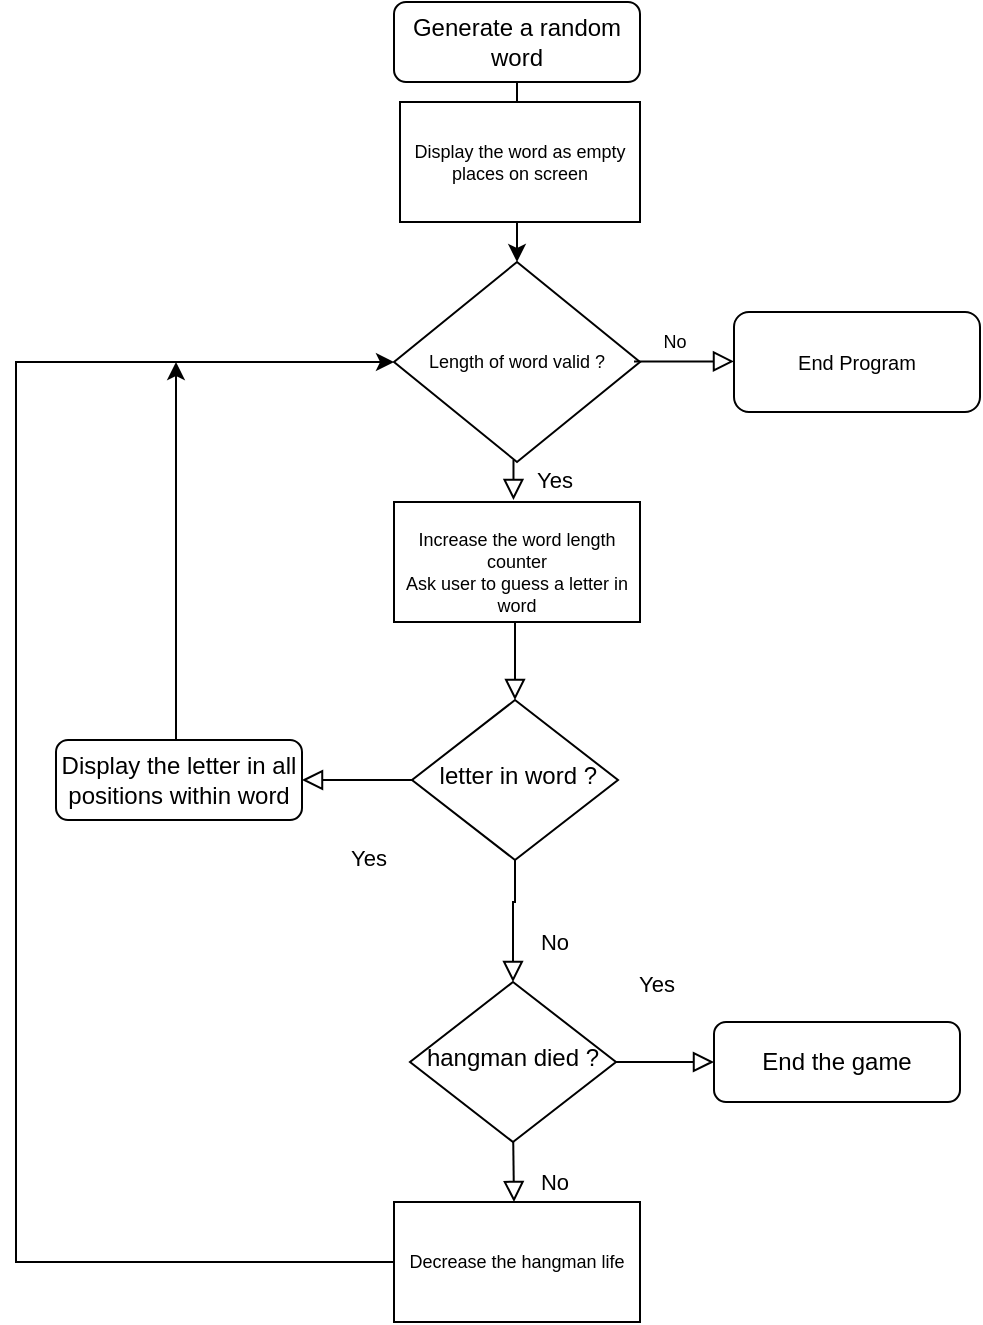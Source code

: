 <mxfile version="20.8.21" type="github">
  <diagram id="C5RBs43oDa-KdzZeNtuy" name="Page-1">
    <mxGraphModel dx="2100" dy="1060" grid="1" gridSize="10" guides="1" tooltips="1" connect="1" arrows="1" fold="1" page="1" pageScale="1" pageWidth="827" pageHeight="1169" math="0" shadow="0">
      <root>
        <mxCell id="WIyWlLk6GJQsqaUBKTNV-0" />
        <mxCell id="WIyWlLk6GJQsqaUBKTNV-1" parent="WIyWlLk6GJQsqaUBKTNV-0" />
        <mxCell id="lLqlU8xGOgZswJPMg9ry-5" value="" style="edgeStyle=orthogonalEdgeStyle;rounded=0;orthogonalLoop=1;jettySize=auto;html=1;" edge="1" parent="WIyWlLk6GJQsqaUBKTNV-1" source="WIyWlLk6GJQsqaUBKTNV-3">
          <mxGeometry relative="1" as="geometry">
            <mxPoint x="300.556" y="90" as="targetPoint" />
          </mxGeometry>
        </mxCell>
        <mxCell id="WIyWlLk6GJQsqaUBKTNV-3" value="Generate a random word" style="rounded=1;whiteSpace=wrap;html=1;fontSize=12;glass=0;strokeWidth=1;shadow=0;" parent="WIyWlLk6GJQsqaUBKTNV-1" vertex="1">
          <mxGeometry x="239" y="30" width="123" height="40" as="geometry" />
        </mxCell>
        <mxCell id="WIyWlLk6GJQsqaUBKTNV-8" value="No" style="rounded=0;html=1;jettySize=auto;orthogonalLoop=1;fontSize=11;endArrow=block;endFill=0;endSize=8;strokeWidth=1;shadow=0;labelBackgroundColor=none;edgeStyle=orthogonalEdgeStyle;entryX=0.5;entryY=0;entryDx=0;entryDy=0;" parent="WIyWlLk6GJQsqaUBKTNV-1" source="WIyWlLk6GJQsqaUBKTNV-10" target="lLqlU8xGOgZswJPMg9ry-21" edge="1">
          <mxGeometry x="0.333" y="20" relative="1" as="geometry">
            <mxPoint as="offset" />
            <mxPoint x="299" y="519" as="targetPoint" />
            <Array as="points">
              <mxPoint x="300" y="480" />
              <mxPoint x="299" y="480" />
            </Array>
          </mxGeometry>
        </mxCell>
        <mxCell id="WIyWlLk6GJQsqaUBKTNV-9" value="Yes" style="edgeStyle=orthogonalEdgeStyle;rounded=0;html=1;jettySize=auto;orthogonalLoop=1;fontSize=11;endArrow=block;endFill=0;endSize=8;strokeWidth=1;shadow=0;labelBackgroundColor=none;" parent="WIyWlLk6GJQsqaUBKTNV-1" source="WIyWlLk6GJQsqaUBKTNV-10" target="WIyWlLk6GJQsqaUBKTNV-12" edge="1">
          <mxGeometry x="-0.2" y="39" relative="1" as="geometry">
            <mxPoint as="offset" />
          </mxGeometry>
        </mxCell>
        <mxCell id="WIyWlLk6GJQsqaUBKTNV-10" value="&amp;nbsp;letter in word ?" style="rhombus;whiteSpace=wrap;html=1;shadow=0;fontFamily=Helvetica;fontSize=12;align=center;strokeWidth=1;spacing=6;spacingTop=-4;" parent="WIyWlLk6GJQsqaUBKTNV-1" vertex="1">
          <mxGeometry x="248" y="379" width="103" height="80" as="geometry" />
        </mxCell>
        <mxCell id="WIyWlLk6GJQsqaUBKTNV-12" value="Display the letter in all positions within word" style="rounded=1;whiteSpace=wrap;html=1;fontSize=12;glass=0;strokeWidth=1;shadow=0;" parent="WIyWlLk6GJQsqaUBKTNV-1" vertex="1">
          <mxGeometry x="70" y="399" width="123" height="40" as="geometry" />
        </mxCell>
        <mxCell id="lLqlU8xGOgZswJPMg9ry-4" value="" style="endArrow=classic;html=1;rounded=0;startArrow=none;" edge="1" parent="WIyWlLk6GJQsqaUBKTNV-1">
          <mxGeometry width="50" height="50" relative="1" as="geometry">
            <mxPoint x="298.5" y="140" as="sourcePoint" />
            <mxPoint x="298.5" y="140" as="targetPoint" />
          </mxGeometry>
        </mxCell>
        <mxCell id="lLqlU8xGOgZswJPMg9ry-6" value="" style="endArrow=none;html=1;rounded=0;" edge="1" parent="WIyWlLk6GJQsqaUBKTNV-1">
          <mxGeometry width="50" height="50" relative="1" as="geometry">
            <mxPoint x="298.5" y="80" as="sourcePoint" />
            <mxPoint x="299.071" y="90" as="targetPoint" />
          </mxGeometry>
        </mxCell>
        <mxCell id="lLqlU8xGOgZswJPMg9ry-8" value="Length of word valid ?" style="rhombus;whiteSpace=wrap;html=1;fontSize=9;" vertex="1" parent="WIyWlLk6GJQsqaUBKTNV-1">
          <mxGeometry x="239" y="160" width="123" height="100" as="geometry" />
        </mxCell>
        <mxCell id="lLqlU8xGOgZswJPMg9ry-11" value="" style="endArrow=classic;html=1;rounded=0;exitX=0.5;exitY=1;exitDx=0;exitDy=0;entryX=0.5;entryY=0;entryDx=0;entryDy=0;" edge="1" parent="WIyWlLk6GJQsqaUBKTNV-1" target="lLqlU8xGOgZswJPMg9ry-8">
          <mxGeometry width="50" height="50" relative="1" as="geometry">
            <mxPoint x="300.5" y="140" as="sourcePoint" />
            <mxPoint x="319" y="140" as="targetPoint" />
          </mxGeometry>
        </mxCell>
        <mxCell id="lLqlU8xGOgZswJPMg9ry-13" value="End Program" style="rounded=1;whiteSpace=wrap;html=1;fontSize=10;" vertex="1" parent="WIyWlLk6GJQsqaUBKTNV-1">
          <mxGeometry x="409" y="185" width="123" height="50" as="geometry" />
        </mxCell>
        <mxCell id="lLqlU8xGOgZswJPMg9ry-15" value="No" style="edgeStyle=orthogonalEdgeStyle;rounded=0;html=1;jettySize=auto;orthogonalLoop=1;fontSize=9;endArrow=block;endFill=0;endSize=8;strokeWidth=1;shadow=0;labelBackgroundColor=none;" edge="1" parent="WIyWlLk6GJQsqaUBKTNV-1">
          <mxGeometry x="-0.2" y="10" relative="1" as="geometry">
            <mxPoint as="offset" />
            <mxPoint x="359" y="209.74" as="sourcePoint" />
            <mxPoint x="409" y="209.74" as="targetPoint" />
          </mxGeometry>
        </mxCell>
        <mxCell id="lLqlU8xGOgZswJPMg9ry-16" value="Yes" style="rounded=0;html=1;jettySize=auto;orthogonalLoop=1;fontSize=11;endArrow=block;endFill=0;endSize=8;strokeWidth=1;shadow=0;labelBackgroundColor=none;edgeStyle=orthogonalEdgeStyle;" edge="1" parent="WIyWlLk6GJQsqaUBKTNV-1">
          <mxGeometry y="20" relative="1" as="geometry">
            <mxPoint as="offset" />
            <mxPoint x="298.74" y="259" as="sourcePoint" />
            <mxPoint x="298.74" y="279" as="targetPoint" />
          </mxGeometry>
        </mxCell>
        <mxCell id="lLqlU8xGOgZswJPMg9ry-17" value="&lt;br&gt;Increase the word length counter&lt;br&gt;Ask user to guess a letter in word" style="rounded=0;whiteSpace=wrap;html=1;fontSize=9;" vertex="1" parent="WIyWlLk6GJQsqaUBKTNV-1">
          <mxGeometry x="239" y="280" width="123" height="60" as="geometry" />
        </mxCell>
        <mxCell id="lLqlU8xGOgZswJPMg9ry-18" value="" style="edgeStyle=orthogonalEdgeStyle;rounded=0;html=1;jettySize=auto;orthogonalLoop=1;fontSize=11;endArrow=block;endFill=0;endSize=8;strokeWidth=1;shadow=0;labelBackgroundColor=none;exitX=0.5;exitY=1;exitDx=0;exitDy=0;entryX=0.5;entryY=0;entryDx=0;entryDy=0;" edge="1" parent="WIyWlLk6GJQsqaUBKTNV-1" source="lLqlU8xGOgZswJPMg9ry-17" target="WIyWlLk6GJQsqaUBKTNV-10">
          <mxGeometry x="-0.2" y="39" relative="1" as="geometry">
            <mxPoint as="offset" />
            <mxPoint x="274" y="370" as="sourcePoint" />
            <mxPoint x="324" y="370" as="targetPoint" />
          </mxGeometry>
        </mxCell>
        <mxCell id="lLqlU8xGOgZswJPMg9ry-20" value="Yes" style="edgeStyle=orthogonalEdgeStyle;rounded=0;html=1;jettySize=auto;orthogonalLoop=1;fontSize=11;endArrow=block;endFill=0;endSize=8;strokeWidth=1;shadow=0;labelBackgroundColor=none;" edge="1" parent="WIyWlLk6GJQsqaUBKTNV-1" source="lLqlU8xGOgZswJPMg9ry-21" target="lLqlU8xGOgZswJPMg9ry-22">
          <mxGeometry x="-0.2" y="39" relative="1" as="geometry">
            <mxPoint as="offset" />
          </mxGeometry>
        </mxCell>
        <mxCell id="lLqlU8xGOgZswJPMg9ry-21" value="hangman died ?" style="rhombus;whiteSpace=wrap;html=1;shadow=0;fontFamily=Helvetica;fontSize=12;align=center;strokeWidth=1;spacing=6;spacingTop=-4;" vertex="1" parent="WIyWlLk6GJQsqaUBKTNV-1">
          <mxGeometry x="247" y="520" width="103" height="80" as="geometry" />
        </mxCell>
        <mxCell id="lLqlU8xGOgZswJPMg9ry-22" value="End the game" style="rounded=1;whiteSpace=wrap;html=1;fontSize=12;glass=0;strokeWidth=1;shadow=0;" vertex="1" parent="WIyWlLk6GJQsqaUBKTNV-1">
          <mxGeometry x="399" y="540" width="123" height="40" as="geometry" />
        </mxCell>
        <mxCell id="lLqlU8xGOgZswJPMg9ry-23" value="Decrease the hangman life" style="rounded=0;whiteSpace=wrap;html=1;fontSize=9;" vertex="1" parent="WIyWlLk6GJQsqaUBKTNV-1">
          <mxGeometry x="239" y="630" width="123" height="60" as="geometry" />
        </mxCell>
        <mxCell id="lLqlU8xGOgZswJPMg9ry-24" value="No" style="rounded=0;html=1;jettySize=auto;orthogonalLoop=1;fontSize=11;endArrow=block;endFill=0;endSize=8;strokeWidth=1;shadow=0;labelBackgroundColor=none;edgeStyle=orthogonalEdgeStyle;" edge="1" parent="WIyWlLk6GJQsqaUBKTNV-1">
          <mxGeometry x="0.333" y="20" relative="1" as="geometry">
            <mxPoint as="offset" />
            <mxPoint x="298.62" y="600" as="sourcePoint" />
            <mxPoint x="299" y="630" as="targetPoint" />
          </mxGeometry>
        </mxCell>
        <mxCell id="lLqlU8xGOgZswJPMg9ry-25" value="" style="endArrow=classic;html=1;rounded=0;fontSize=9;entryX=0;entryY=0.5;entryDx=0;entryDy=0;" edge="1" parent="WIyWlLk6GJQsqaUBKTNV-1" source="lLqlU8xGOgZswJPMg9ry-23" target="lLqlU8xGOgZswJPMg9ry-8">
          <mxGeometry width="50" height="50" relative="1" as="geometry">
            <mxPoint x="279" y="644" as="sourcePoint" />
            <mxPoint x="209" y="194" as="targetPoint" />
            <Array as="points">
              <mxPoint x="50" y="660" />
              <mxPoint x="50" y="540" />
              <mxPoint x="50" y="440" />
              <mxPoint x="50" y="330" />
              <mxPoint x="50" y="210" />
            </Array>
          </mxGeometry>
        </mxCell>
        <mxCell id="lLqlU8xGOgZswJPMg9ry-26" value="" style="endArrow=classic;html=1;rounded=0;fontSize=9;" edge="1" parent="WIyWlLk6GJQsqaUBKTNV-1">
          <mxGeometry width="50" height="50" relative="1" as="geometry">
            <mxPoint x="130" y="399" as="sourcePoint" />
            <mxPoint x="130" y="210" as="targetPoint" />
            <Array as="points">
              <mxPoint x="130" y="220" />
            </Array>
          </mxGeometry>
        </mxCell>
        <mxCell id="lLqlU8xGOgZswJPMg9ry-27" value="Display the word as empty places on screen" style="rounded=0;whiteSpace=wrap;html=1;fontSize=9;" vertex="1" parent="WIyWlLk6GJQsqaUBKTNV-1">
          <mxGeometry x="242" y="80" width="120" height="60" as="geometry" />
        </mxCell>
      </root>
    </mxGraphModel>
  </diagram>
</mxfile>
